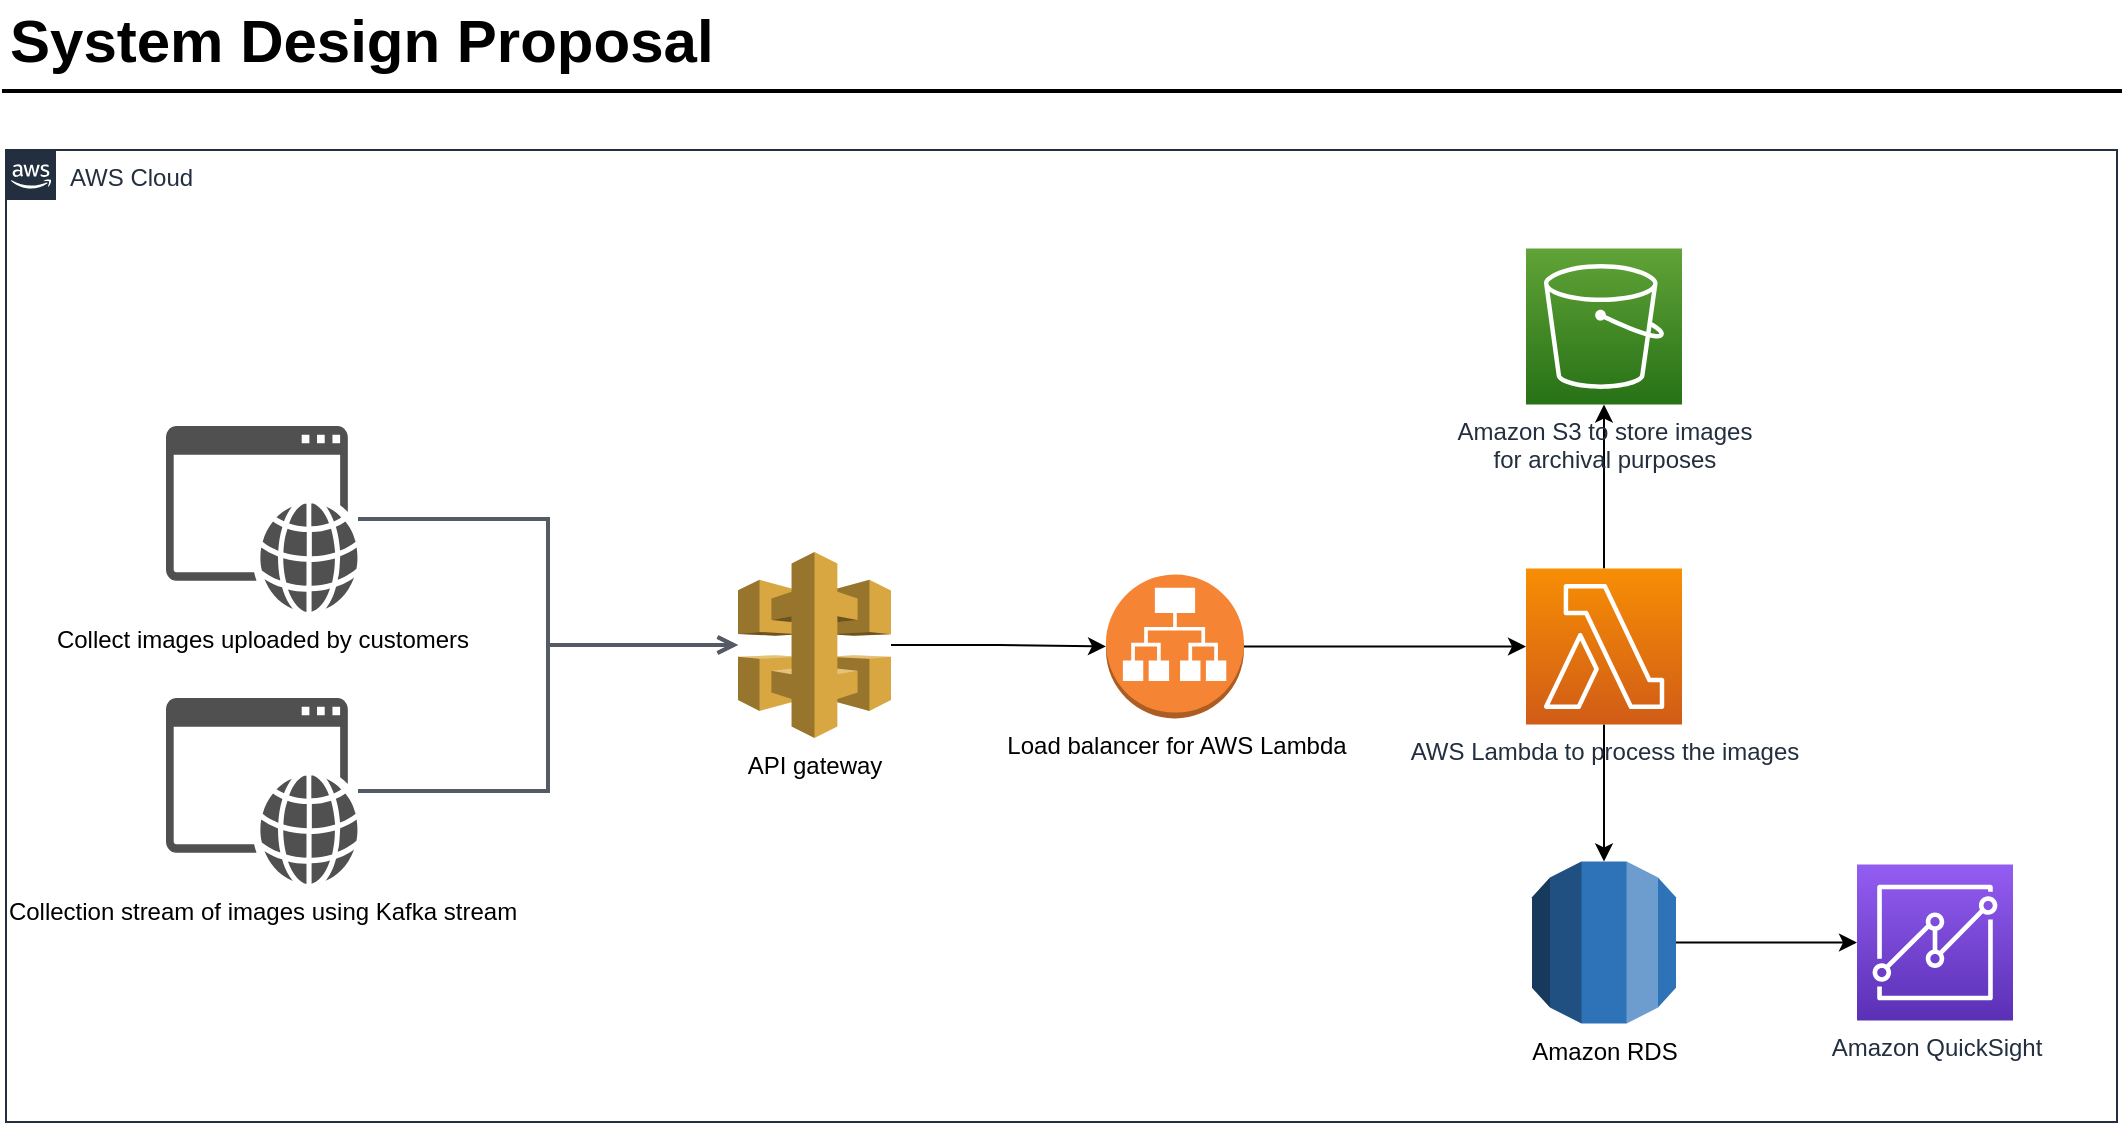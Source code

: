 <mxfile version="15.4.0" type="device"><diagram id="Ht1M8jgEwFfnCIfOTk4-" name="Page-1"><mxGraphModel dx="1408" dy="818" grid="1" gridSize="10" guides="1" tooltips="1" connect="1" arrows="1" fold="1" page="1" pageScale="1" pageWidth="827" pageHeight="1169" math="0" shadow="0"><root><mxCell id="0"/><mxCell id="1" parent="0"/><mxCell id="UEzPUAAOIrF-is8g5C7q-2" value="AWS Cloud" style="points=[[0,0],[0.25,0],[0.5,0],[0.75,0],[1,0],[1,0.25],[1,0.5],[1,0.75],[1,1],[0.75,1],[0.5,1],[0.25,1],[0,1],[0,0.75],[0,0.5],[0,0.25]];outlineConnect=0;gradientColor=none;html=1;whiteSpace=wrap;fontSize=12;fontStyle=0;shape=mxgraph.aws4.group;grIcon=mxgraph.aws4.group_aws_cloud_alt;strokeColor=#232F3E;fillColor=none;verticalAlign=top;align=left;spacingLeft=30;fontColor=#232F3E;dashed=0;" parent="1" vertex="1"><mxGeometry x="10" y="175" width="1055.5" height="486" as="geometry"/></mxCell><mxCell id="UEzPUAAOIrF-is8g5C7q-27" value="" style="edgeStyle=orthogonalEdgeStyle;rounded=0;orthogonalLoop=1;jettySize=auto;html=1;strokeColor=#545B64;strokeWidth=2;endFill=0;endArrow=open;startArrow=none;" parent="1" source="3mM4EwXHtpK4UlYLbS-1-2" target="3mM4EwXHtpK4UlYLbS-1-4" edge="1"><mxGeometry relative="1" as="geometry"><mxPoint x="335" y="496" as="sourcePoint"/><mxPoint x="273.5" y="539.862" as="targetPoint"/></mxGeometry></mxCell><mxCell id="UEzPUAAOIrF-is8g5C7q-28" value="" style="edgeStyle=orthogonalEdgeStyle;rounded=0;orthogonalLoop=1;jettySize=auto;html=1;strokeColor=#545B64;strokeWidth=2;endFill=0;endArrow=open;startArrow=none;" parent="1" source="3mM4EwXHtpK4UlYLbS-1-1" target="3mM4EwXHtpK4UlYLbS-1-4" edge="1"><mxGeometry relative="1" as="geometry"><mxPoint x="328.485" y="360.0" as="sourcePoint"/><mxPoint x="283.5" y="549.862" as="targetPoint"/></mxGeometry></mxCell><mxCell id="-QjtrjUzRDEMRZ5MF8oH-47" value="System Design Proposal" style="text;html=1;resizable=0;points=[];autosize=1;align=left;verticalAlign=top;spacingTop=-4;fontSize=30;fontStyle=1" parent="1" vertex="1"><mxGeometry x="10" y="100" width="370" height="40" as="geometry"/></mxCell><mxCell id="SCVMTBWpLvtzJIhz15lM-1" value="" style="line;strokeWidth=2;html=1;fontSize=14;" parent="1" vertex="1"><mxGeometry x="8" y="140.5" width="1060" height="10" as="geometry"/></mxCell><mxCell id="UEzPUAAOIrF-is8g5C7q-16" value="Amazon QuickSight" style="outlineConnect=0;fontColor=#232F3E;gradientColor=#945DF2;gradientDirection=north;fillColor=#5A30B5;strokeColor=#ffffff;dashed=0;verticalLabelPosition=bottom;verticalAlign=top;align=center;html=1;fontSize=12;fontStyle=0;aspect=fixed;shape=mxgraph.aws4.resourceIcon;resIcon=mxgraph.aws4.quicksight;" parent="1" vertex="1"><mxGeometry x="935.5" y="532.25" width="78" height="78" as="geometry"/></mxCell><mxCell id="3mM4EwXHtpK4UlYLbS-1-1" value="Collect images uploaded by customers" style="sketch=0;pointerEvents=1;shadow=0;dashed=0;html=1;strokeColor=none;fillColor=#505050;labelPosition=center;verticalLabelPosition=bottom;verticalAlign=top;outlineConnect=0;align=center;shape=mxgraph.office.concepts.application_web;" vertex="1" parent="1"><mxGeometry x="90" y="313" width="96" height="93" as="geometry"/></mxCell><mxCell id="3mM4EwXHtpK4UlYLbS-1-2" value="Collection stream of images using Kafka stream" style="sketch=0;pointerEvents=1;shadow=0;dashed=0;html=1;strokeColor=none;fillColor=#505050;labelPosition=center;verticalLabelPosition=bottom;verticalAlign=top;outlineConnect=0;align=center;shape=mxgraph.office.concepts.application_web;" vertex="1" parent="1"><mxGeometry x="90" y="449" width="96" height="93" as="geometry"/></mxCell><mxCell id="3mM4EwXHtpK4UlYLbS-1-17" style="edgeStyle=orthogonalEdgeStyle;rounded=0;orthogonalLoop=1;jettySize=auto;html=1;entryX=0;entryY=0.5;entryDx=0;entryDy=0;entryPerimeter=0;" edge="1" parent="1" source="3mM4EwXHtpK4UlYLbS-1-4" target="3mM4EwXHtpK4UlYLbS-1-16"><mxGeometry relative="1" as="geometry"/></mxCell><mxCell id="3mM4EwXHtpK4UlYLbS-1-4" value="API gateway" style="outlineConnect=0;dashed=0;verticalLabelPosition=bottom;verticalAlign=top;align=center;html=1;shape=mxgraph.aws3.api_gateway;fillColor=#D9A741;gradientColor=none;" vertex="1" parent="1"><mxGeometry x="376" y="376" width="76.5" height="93" as="geometry"/></mxCell><mxCell id="3mM4EwXHtpK4UlYLbS-1-11" style="edgeStyle=orthogonalEdgeStyle;rounded=0;orthogonalLoop=1;jettySize=auto;html=1;" edge="1" parent="1" source="3mM4EwXHtpK4UlYLbS-1-5" target="3mM4EwXHtpK4UlYLbS-1-8"><mxGeometry relative="1" as="geometry"/></mxCell><mxCell id="3mM4EwXHtpK4UlYLbS-1-12" style="edgeStyle=orthogonalEdgeStyle;rounded=0;orthogonalLoop=1;jettySize=auto;html=1;" edge="1" parent="1" source="3mM4EwXHtpK4UlYLbS-1-5" target="3mM4EwXHtpK4UlYLbS-1-7"><mxGeometry relative="1" as="geometry"/></mxCell><mxCell id="3mM4EwXHtpK4UlYLbS-1-5" value="AWS Lambda to process the images" style="sketch=0;points=[[0,0,0],[0.25,0,0],[0.5,0,0],[0.75,0,0],[1,0,0],[0,1,0],[0.25,1,0],[0.5,1,0],[0.75,1,0],[1,1,0],[0,0.25,0],[0,0.5,0],[0,0.75,0],[1,0.25,0],[1,0.5,0],[1,0.75,0]];outlineConnect=0;fontColor=#232F3E;gradientColor=#F78E04;gradientDirection=north;fillColor=#D05C17;strokeColor=#ffffff;dashed=0;verticalLabelPosition=bottom;verticalAlign=top;align=center;html=1;fontSize=12;fontStyle=0;aspect=fixed;shape=mxgraph.aws4.resourceIcon;resIcon=mxgraph.aws4.lambda;" vertex="1" parent="1"><mxGeometry x="770" y="384.25" width="78" height="78" as="geometry"/></mxCell><mxCell id="3mM4EwXHtpK4UlYLbS-1-7" value="Amazon S3 to store images&lt;br&gt;for archival purposes" style="sketch=0;points=[[0,0,0],[0.25,0,0],[0.5,0,0],[0.75,0,0],[1,0,0],[0,1,0],[0.25,1,0],[0.5,1,0],[0.75,1,0],[1,1,0],[0,0.25,0],[0,0.5,0],[0,0.75,0],[1,0.25,0],[1,0.5,0],[1,0.75,0]];outlineConnect=0;fontColor=#232F3E;gradientColor=#60A337;gradientDirection=north;fillColor=#277116;strokeColor=#ffffff;dashed=0;verticalLabelPosition=bottom;verticalAlign=top;align=center;html=1;fontSize=12;fontStyle=0;aspect=fixed;shape=mxgraph.aws4.resourceIcon;resIcon=mxgraph.aws4.s3;" vertex="1" parent="1"><mxGeometry x="770" y="224.25" width="78" height="78" as="geometry"/></mxCell><mxCell id="3mM4EwXHtpK4UlYLbS-1-10" style="edgeStyle=orthogonalEdgeStyle;rounded=0;orthogonalLoop=1;jettySize=auto;html=1;" edge="1" parent="1" source="3mM4EwXHtpK4UlYLbS-1-8" target="UEzPUAAOIrF-is8g5C7q-16"><mxGeometry relative="1" as="geometry"/></mxCell><mxCell id="3mM4EwXHtpK4UlYLbS-1-8" value="Amazon RDS" style="outlineConnect=0;dashed=0;verticalLabelPosition=bottom;verticalAlign=top;align=center;html=1;shape=mxgraph.aws3.rds;fillColor=#2E73B8;gradientColor=none;" vertex="1" parent="1"><mxGeometry x="773" y="530.75" width="72" height="81" as="geometry"/></mxCell><mxCell id="3mM4EwXHtpK4UlYLbS-1-18" style="edgeStyle=orthogonalEdgeStyle;rounded=0;orthogonalLoop=1;jettySize=auto;html=1;" edge="1" parent="1" source="3mM4EwXHtpK4UlYLbS-1-16" target="3mM4EwXHtpK4UlYLbS-1-5"><mxGeometry relative="1" as="geometry"/></mxCell><mxCell id="3mM4EwXHtpK4UlYLbS-1-16" value="Load balancer for AWS Lambda" style="outlineConnect=0;dashed=0;verticalLabelPosition=bottom;verticalAlign=top;align=center;html=1;shape=mxgraph.aws3.application_load_balancer;fillColor=#F58534;gradientColor=none;" vertex="1" parent="1"><mxGeometry x="560" y="387.25" width="69" height="72" as="geometry"/></mxCell></root></mxGraphModel></diagram></mxfile>